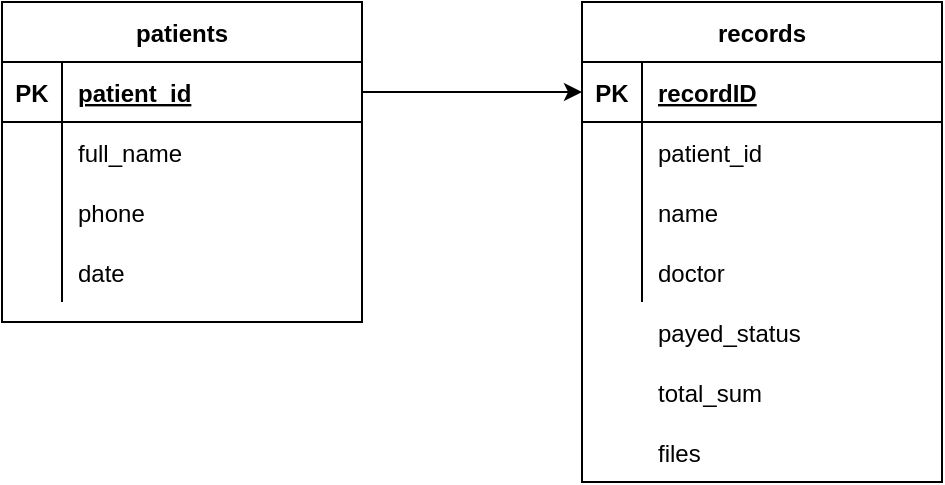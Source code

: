 <mxfile version="14.4.8" type="device"><diagram id="CdoJsWb1ZlfdStSLQ685" name="Page-1"><mxGraphModel dx="1422" dy="771" grid="1" gridSize="10" guides="1" tooltips="1" connect="1" arrows="1" fold="1" page="1" pageScale="1" pageWidth="850" pageHeight="1100" math="0" shadow="0"><root><mxCell id="0"/><mxCell id="1" parent="0"/><mxCell id="jp_eNP6MuZmr36mpoB3b-5" value="patients" style="shape=table;startSize=30;container=1;collapsible=1;childLayout=tableLayout;fixedRows=1;rowLines=0;fontStyle=1;align=center;resizeLast=1;" vertex="1" parent="1"><mxGeometry x="70" y="100" width="180" height="160" as="geometry"/></mxCell><mxCell id="jp_eNP6MuZmr36mpoB3b-6" value="" style="shape=partialRectangle;collapsible=0;dropTarget=0;pointerEvents=0;fillColor=none;top=0;left=0;bottom=1;right=0;points=[[0,0.5],[1,0.5]];portConstraint=eastwest;" vertex="1" parent="jp_eNP6MuZmr36mpoB3b-5"><mxGeometry y="30" width="180" height="30" as="geometry"/></mxCell><mxCell id="jp_eNP6MuZmr36mpoB3b-7" value="PK" style="shape=partialRectangle;connectable=0;fillColor=none;top=0;left=0;bottom=0;right=0;fontStyle=1;overflow=hidden;" vertex="1" parent="jp_eNP6MuZmr36mpoB3b-6"><mxGeometry width="30" height="30" as="geometry"/></mxCell><mxCell id="jp_eNP6MuZmr36mpoB3b-8" value="patient_id" style="shape=partialRectangle;connectable=0;fillColor=none;top=0;left=0;bottom=0;right=0;align=left;spacingLeft=6;fontStyle=5;overflow=hidden;" vertex="1" parent="jp_eNP6MuZmr36mpoB3b-6"><mxGeometry x="30" width="150" height="30" as="geometry"/></mxCell><mxCell id="jp_eNP6MuZmr36mpoB3b-9" value="" style="shape=partialRectangle;collapsible=0;dropTarget=0;pointerEvents=0;fillColor=none;top=0;left=0;bottom=0;right=0;points=[[0,0.5],[1,0.5]];portConstraint=eastwest;" vertex="1" parent="jp_eNP6MuZmr36mpoB3b-5"><mxGeometry y="60" width="180" height="30" as="geometry"/></mxCell><mxCell id="jp_eNP6MuZmr36mpoB3b-10" value="" style="shape=partialRectangle;connectable=0;fillColor=none;top=0;left=0;bottom=0;right=0;editable=1;overflow=hidden;" vertex="1" parent="jp_eNP6MuZmr36mpoB3b-9"><mxGeometry width="30" height="30" as="geometry"/></mxCell><mxCell id="jp_eNP6MuZmr36mpoB3b-11" value="full_name" style="shape=partialRectangle;connectable=0;fillColor=none;top=0;left=0;bottom=0;right=0;align=left;spacingLeft=6;overflow=hidden;" vertex="1" parent="jp_eNP6MuZmr36mpoB3b-9"><mxGeometry x="30" width="150" height="30" as="geometry"/></mxCell><mxCell id="jp_eNP6MuZmr36mpoB3b-12" value="" style="shape=partialRectangle;collapsible=0;dropTarget=0;pointerEvents=0;fillColor=none;top=0;left=0;bottom=0;right=0;points=[[0,0.5],[1,0.5]];portConstraint=eastwest;" vertex="1" parent="jp_eNP6MuZmr36mpoB3b-5"><mxGeometry y="90" width="180" height="30" as="geometry"/></mxCell><mxCell id="jp_eNP6MuZmr36mpoB3b-13" value="" style="shape=partialRectangle;connectable=0;fillColor=none;top=0;left=0;bottom=0;right=0;editable=1;overflow=hidden;" vertex="1" parent="jp_eNP6MuZmr36mpoB3b-12"><mxGeometry width="30" height="30" as="geometry"/></mxCell><mxCell id="jp_eNP6MuZmr36mpoB3b-14" value="phone" style="shape=partialRectangle;connectable=0;fillColor=none;top=0;left=0;bottom=0;right=0;align=left;spacingLeft=6;overflow=hidden;" vertex="1" parent="jp_eNP6MuZmr36mpoB3b-12"><mxGeometry x="30" width="150" height="30" as="geometry"/></mxCell><mxCell id="jp_eNP6MuZmr36mpoB3b-15" value="" style="shape=partialRectangle;collapsible=0;dropTarget=0;pointerEvents=0;fillColor=none;top=0;left=0;bottom=0;right=0;points=[[0,0.5],[1,0.5]];portConstraint=eastwest;" vertex="1" parent="jp_eNP6MuZmr36mpoB3b-5"><mxGeometry y="120" width="180" height="30" as="geometry"/></mxCell><mxCell id="jp_eNP6MuZmr36mpoB3b-16" value="" style="shape=partialRectangle;connectable=0;fillColor=none;top=0;left=0;bottom=0;right=0;editable=1;overflow=hidden;" vertex="1" parent="jp_eNP6MuZmr36mpoB3b-15"><mxGeometry width="30" height="30" as="geometry"/></mxCell><mxCell id="jp_eNP6MuZmr36mpoB3b-17" value="date" style="shape=partialRectangle;connectable=0;fillColor=none;top=0;left=0;bottom=0;right=0;align=left;spacingLeft=6;overflow=hidden;" vertex="1" parent="jp_eNP6MuZmr36mpoB3b-15"><mxGeometry x="30" width="150" height="30" as="geometry"/></mxCell><mxCell id="jp_eNP6MuZmr36mpoB3b-18" value="records" style="shape=table;startSize=30;container=1;collapsible=1;childLayout=tableLayout;fixedRows=1;rowLines=0;fontStyle=1;align=center;resizeLast=1;" vertex="1" parent="1"><mxGeometry x="360" y="100" width="180" height="240" as="geometry"/></mxCell><mxCell id="jp_eNP6MuZmr36mpoB3b-19" value="" style="shape=partialRectangle;collapsible=0;dropTarget=0;pointerEvents=0;fillColor=none;top=0;left=0;bottom=1;right=0;points=[[0,0.5],[1,0.5]];portConstraint=eastwest;" vertex="1" parent="jp_eNP6MuZmr36mpoB3b-18"><mxGeometry y="30" width="180" height="30" as="geometry"/></mxCell><mxCell id="jp_eNP6MuZmr36mpoB3b-20" value="PK" style="shape=partialRectangle;connectable=0;fillColor=none;top=0;left=0;bottom=0;right=0;fontStyle=1;overflow=hidden;" vertex="1" parent="jp_eNP6MuZmr36mpoB3b-19"><mxGeometry width="30" height="30" as="geometry"/></mxCell><mxCell id="jp_eNP6MuZmr36mpoB3b-21" value="recordID" style="shape=partialRectangle;connectable=0;fillColor=none;top=0;left=0;bottom=0;right=0;align=left;spacingLeft=6;fontStyle=5;overflow=hidden;" vertex="1" parent="jp_eNP6MuZmr36mpoB3b-19"><mxGeometry x="30" width="150" height="30" as="geometry"/></mxCell><mxCell id="jp_eNP6MuZmr36mpoB3b-22" value="" style="shape=partialRectangle;collapsible=0;dropTarget=0;pointerEvents=0;fillColor=none;top=0;left=0;bottom=0;right=0;points=[[0,0.5],[1,0.5]];portConstraint=eastwest;" vertex="1" parent="jp_eNP6MuZmr36mpoB3b-18"><mxGeometry y="60" width="180" height="30" as="geometry"/></mxCell><mxCell id="jp_eNP6MuZmr36mpoB3b-23" value="" style="shape=partialRectangle;connectable=0;fillColor=none;top=0;left=0;bottom=0;right=0;editable=1;overflow=hidden;" vertex="1" parent="jp_eNP6MuZmr36mpoB3b-22"><mxGeometry width="30" height="30" as="geometry"/></mxCell><mxCell id="jp_eNP6MuZmr36mpoB3b-24" value="patient_id" style="shape=partialRectangle;connectable=0;fillColor=none;top=0;left=0;bottom=0;right=0;align=left;spacingLeft=6;overflow=hidden;" vertex="1" parent="jp_eNP6MuZmr36mpoB3b-22"><mxGeometry x="30" width="150" height="30" as="geometry"/></mxCell><mxCell id="jp_eNP6MuZmr36mpoB3b-25" value="" style="shape=partialRectangle;collapsible=0;dropTarget=0;pointerEvents=0;fillColor=none;top=0;left=0;bottom=0;right=0;points=[[0,0.5],[1,0.5]];portConstraint=eastwest;" vertex="1" parent="jp_eNP6MuZmr36mpoB3b-18"><mxGeometry y="90" width="180" height="30" as="geometry"/></mxCell><mxCell id="jp_eNP6MuZmr36mpoB3b-26" value="" style="shape=partialRectangle;connectable=0;fillColor=none;top=0;left=0;bottom=0;right=0;editable=1;overflow=hidden;" vertex="1" parent="jp_eNP6MuZmr36mpoB3b-25"><mxGeometry width="30" height="30" as="geometry"/></mxCell><mxCell id="jp_eNP6MuZmr36mpoB3b-27" value="name" style="shape=partialRectangle;connectable=0;fillColor=none;top=0;left=0;bottom=0;right=0;align=left;spacingLeft=6;overflow=hidden;" vertex="1" parent="jp_eNP6MuZmr36mpoB3b-25"><mxGeometry x="30" width="150" height="30" as="geometry"/></mxCell><mxCell id="jp_eNP6MuZmr36mpoB3b-28" value="" style="shape=partialRectangle;collapsible=0;dropTarget=0;pointerEvents=0;fillColor=none;top=0;left=0;bottom=0;right=0;points=[[0,0.5],[1,0.5]];portConstraint=eastwest;" vertex="1" parent="jp_eNP6MuZmr36mpoB3b-18"><mxGeometry y="120" width="180" height="30" as="geometry"/></mxCell><mxCell id="jp_eNP6MuZmr36mpoB3b-29" value="" style="shape=partialRectangle;connectable=0;fillColor=none;top=0;left=0;bottom=0;right=0;editable=1;overflow=hidden;" vertex="1" parent="jp_eNP6MuZmr36mpoB3b-28"><mxGeometry width="30" height="30" as="geometry"/></mxCell><mxCell id="jp_eNP6MuZmr36mpoB3b-30" value="doctor" style="shape=partialRectangle;connectable=0;fillColor=none;top=0;left=0;bottom=0;right=0;align=left;spacingLeft=6;overflow=hidden;" vertex="1" parent="jp_eNP6MuZmr36mpoB3b-28"><mxGeometry x="30" width="150" height="30" as="geometry"/></mxCell><mxCell id="jp_eNP6MuZmr36mpoB3b-31" value="payed_status" style="shape=partialRectangle;connectable=0;fillColor=none;top=0;left=0;bottom=0;right=0;align=left;spacingLeft=6;overflow=hidden;" vertex="1" parent="1"><mxGeometry x="390" y="250" width="150" height="30" as="geometry"/></mxCell><mxCell id="jp_eNP6MuZmr36mpoB3b-32" value="total_sum" style="shape=partialRectangle;connectable=0;fillColor=none;top=0;left=0;bottom=0;right=0;align=left;spacingLeft=6;overflow=hidden;" vertex="1" parent="1"><mxGeometry x="390" y="280" width="150" height="30" as="geometry"/></mxCell><mxCell id="jp_eNP6MuZmr36mpoB3b-33" value="files" style="shape=partialRectangle;connectable=0;fillColor=none;top=0;left=0;bottom=0;right=0;align=left;spacingLeft=6;overflow=hidden;" vertex="1" parent="1"><mxGeometry x="390" y="310" width="150" height="30" as="geometry"/></mxCell><mxCell id="jp_eNP6MuZmr36mpoB3b-35" style="edgeStyle=orthogonalEdgeStyle;rounded=0;orthogonalLoop=1;jettySize=auto;html=1;exitX=1;exitY=0.5;exitDx=0;exitDy=0;entryX=0;entryY=0.5;entryDx=0;entryDy=0;" edge="1" parent="1" source="jp_eNP6MuZmr36mpoB3b-6" target="jp_eNP6MuZmr36mpoB3b-19"><mxGeometry relative="1" as="geometry"/></mxCell></root></mxGraphModel></diagram></mxfile>